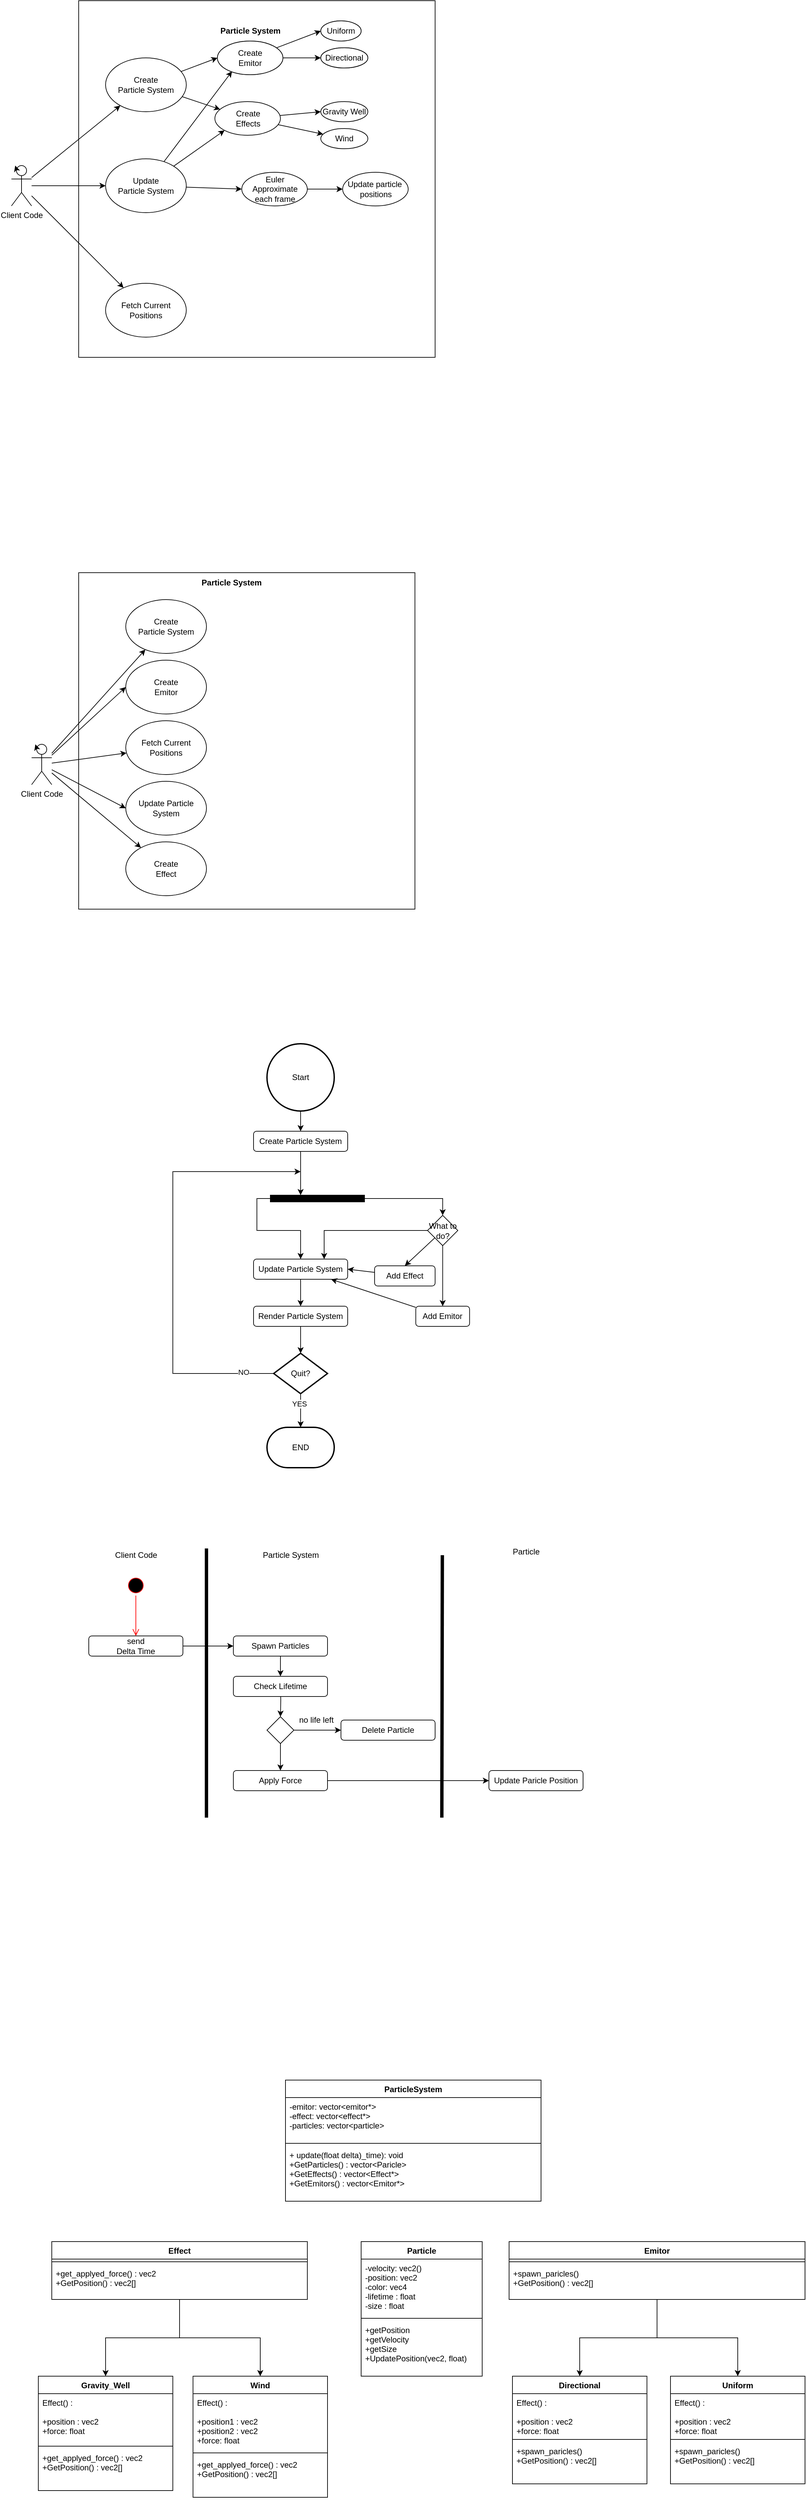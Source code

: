 <mxfile version="21.1.1" type="github">
  <diagram name="Page-1" id="mAXdeJ2Txdj3aJyrrYEm">
    <mxGraphModel dx="1434" dy="796" grid="1" gridSize="10" guides="1" tooltips="1" connect="1" arrows="1" fold="1" page="1" pageScale="1" pageWidth="850" pageHeight="1100" math="0" shadow="0">
      <root>
        <mxCell id="0" />
        <mxCell id="1" parent="0" />
        <mxCell id="-DMaai7r8MjLLovcOKQn-2" value="" style="whiteSpace=wrap;html=1;aspect=fixed;" parent="1" vertex="1">
          <mxGeometry x="210" y="20" width="530" height="530" as="geometry" />
        </mxCell>
        <mxCell id="-DMaai7r8MjLLovcOKQn-39" style="edgeStyle=none;rounded=0;orthogonalLoop=1;jettySize=auto;html=1;" parent="1" source="-DMaai7r8MjLLovcOKQn-1" target="-DMaai7r8MjLLovcOKQn-4" edge="1">
          <mxGeometry relative="1" as="geometry" />
        </mxCell>
        <mxCell id="-DMaai7r8MjLLovcOKQn-40" style="edgeStyle=none;rounded=0;orthogonalLoop=1;jettySize=auto;html=1;entryX=0;entryY=0.5;entryDx=0;entryDy=0;" parent="1" source="-DMaai7r8MjLLovcOKQn-1" target="-DMaai7r8MjLLovcOKQn-5" edge="1">
          <mxGeometry relative="1" as="geometry" />
        </mxCell>
        <mxCell id="-DMaai7r8MjLLovcOKQn-41" style="edgeStyle=none;rounded=0;orthogonalLoop=1;jettySize=auto;html=1;" parent="1" source="-DMaai7r8MjLLovcOKQn-1" target="-DMaai7r8MjLLovcOKQn-6" edge="1">
          <mxGeometry relative="1" as="geometry" />
        </mxCell>
        <mxCell id="-DMaai7r8MjLLovcOKQn-1" value="Client Code&lt;br&gt;" style="shape=umlActor;verticalLabelPosition=bottom;verticalAlign=top;html=1;outlineConnect=0;" parent="1" vertex="1">
          <mxGeometry x="110" y="265" width="30" height="60" as="geometry" />
        </mxCell>
        <mxCell id="-DMaai7r8MjLLovcOKQn-3" value="&lt;b&gt;Particle System&lt;/b&gt;" style="text;html=1;strokeColor=none;fillColor=none;align=center;verticalAlign=middle;whiteSpace=wrap;rounded=0;" parent="1" vertex="1">
          <mxGeometry x="412.5" y="50" width="105" height="30" as="geometry" />
        </mxCell>
        <mxCell id="-DMaai7r8MjLLovcOKQn-37" style="edgeStyle=none;rounded=0;orthogonalLoop=1;jettySize=auto;html=1;entryX=0;entryY=0.5;entryDx=0;entryDy=0;" parent="1" source="-DMaai7r8MjLLovcOKQn-4" target="-DMaai7r8MjLLovcOKQn-15" edge="1">
          <mxGeometry relative="1" as="geometry" />
        </mxCell>
        <mxCell id="-DMaai7r8MjLLovcOKQn-38" style="edgeStyle=none;rounded=0;orthogonalLoop=1;jettySize=auto;html=1;" parent="1" source="-DMaai7r8MjLLovcOKQn-4" target="-DMaai7r8MjLLovcOKQn-16" edge="1">
          <mxGeometry relative="1" as="geometry" />
        </mxCell>
        <mxCell id="-DMaai7r8MjLLovcOKQn-4" value="Create&lt;br&gt;Particle System" style="ellipse;whiteSpace=wrap;html=1;" parent="1" vertex="1">
          <mxGeometry x="250" y="105" width="120" height="80" as="geometry" />
        </mxCell>
        <mxCell id="-DMaai7r8MjLLovcOKQn-42" style="edgeStyle=none;rounded=0;orthogonalLoop=1;jettySize=auto;html=1;entryX=0;entryY=0.5;entryDx=0;entryDy=0;" parent="1" source="-DMaai7r8MjLLovcOKQn-5" target="-DMaai7r8MjLLovcOKQn-20" edge="1">
          <mxGeometry relative="1" as="geometry" />
        </mxCell>
        <mxCell id="-DMaai7r8MjLLovcOKQn-44" style="edgeStyle=none;rounded=0;orthogonalLoop=1;jettySize=auto;html=1;entryX=0;entryY=1;entryDx=0;entryDy=0;" parent="1" source="-DMaai7r8MjLLovcOKQn-5" target="-DMaai7r8MjLLovcOKQn-16" edge="1">
          <mxGeometry relative="1" as="geometry" />
        </mxCell>
        <mxCell id="-DMaai7r8MjLLovcOKQn-45" style="edgeStyle=none;rounded=0;orthogonalLoop=1;jettySize=auto;html=1;entryX=0.223;entryY=0.9;entryDx=0;entryDy=0;entryPerimeter=0;" parent="1" source="-DMaai7r8MjLLovcOKQn-5" target="-DMaai7r8MjLLovcOKQn-15" edge="1">
          <mxGeometry relative="1" as="geometry" />
        </mxCell>
        <mxCell id="-DMaai7r8MjLLovcOKQn-5" value="Update&lt;br&gt;Particle System" style="ellipse;whiteSpace=wrap;html=1;" parent="1" vertex="1">
          <mxGeometry x="250" y="255" width="120" height="80" as="geometry" />
        </mxCell>
        <mxCell id="-DMaai7r8MjLLovcOKQn-6" value="Fetch Current&lt;br&gt;Positions" style="ellipse;whiteSpace=wrap;html=1;" parent="1" vertex="1">
          <mxGeometry x="250" y="440" width="120" height="80" as="geometry" />
        </mxCell>
        <mxCell id="-DMaai7r8MjLLovcOKQn-29" style="edgeStyle=none;rounded=0;orthogonalLoop=1;jettySize=auto;html=1;entryX=0;entryY=0.5;entryDx=0;entryDy=0;" parent="1" source="-DMaai7r8MjLLovcOKQn-15" target="-DMaai7r8MjLLovcOKQn-26" edge="1">
          <mxGeometry relative="1" as="geometry" />
        </mxCell>
        <mxCell id="-DMaai7r8MjLLovcOKQn-30" style="edgeStyle=none;rounded=0;orthogonalLoop=1;jettySize=auto;html=1;" parent="1" source="-DMaai7r8MjLLovcOKQn-15" target="-DMaai7r8MjLLovcOKQn-27" edge="1">
          <mxGeometry relative="1" as="geometry" />
        </mxCell>
        <mxCell id="-DMaai7r8MjLLovcOKQn-15" value="Create&lt;br&gt;Emitor" style="ellipse;whiteSpace=wrap;html=1;" parent="1" vertex="1">
          <mxGeometry x="416.25" y="80" width="97.5" height="50" as="geometry" />
        </mxCell>
        <mxCell id="-DMaai7r8MjLLovcOKQn-35" style="edgeStyle=none;rounded=0;orthogonalLoop=1;jettySize=auto;html=1;entryX=0;entryY=0.5;entryDx=0;entryDy=0;" parent="1" source="-DMaai7r8MjLLovcOKQn-16" target="-DMaai7r8MjLLovcOKQn-33" edge="1">
          <mxGeometry relative="1" as="geometry" />
        </mxCell>
        <mxCell id="-DMaai7r8MjLLovcOKQn-36" style="edgeStyle=none;rounded=0;orthogonalLoop=1;jettySize=auto;html=1;" parent="1" source="-DMaai7r8MjLLovcOKQn-16" target="-DMaai7r8MjLLovcOKQn-34" edge="1">
          <mxGeometry relative="1" as="geometry" />
        </mxCell>
        <mxCell id="-DMaai7r8MjLLovcOKQn-16" value="Create&lt;br&gt;Effects" style="ellipse;whiteSpace=wrap;html=1;" parent="1" vertex="1">
          <mxGeometry x="412.5" y="170" width="97.5" height="50" as="geometry" />
        </mxCell>
        <mxCell id="-DMaai7r8MjLLovcOKQn-24" style="edgeStyle=orthogonalEdgeStyle;rounded=0;orthogonalLoop=1;jettySize=auto;html=1;" parent="1" source="-DMaai7r8MjLLovcOKQn-20" target="-DMaai7r8MjLLovcOKQn-22" edge="1">
          <mxGeometry relative="1" as="geometry" />
        </mxCell>
        <mxCell id="-DMaai7r8MjLLovcOKQn-20" value="Euler Approximate&lt;br&gt;each frame" style="ellipse;whiteSpace=wrap;html=1;" parent="1" vertex="1">
          <mxGeometry x="452.5" y="275" width="97.5" height="50" as="geometry" />
        </mxCell>
        <mxCell id="-DMaai7r8MjLLovcOKQn-22" value="Update particle&amp;nbsp;&lt;br&gt;positions" style="ellipse;whiteSpace=wrap;html=1;" parent="1" vertex="1">
          <mxGeometry x="602.5" y="275" width="97.5" height="50" as="geometry" />
        </mxCell>
        <mxCell id="-DMaai7r8MjLLovcOKQn-26" value="Uniform" style="ellipse;whiteSpace=wrap;html=1;" parent="1" vertex="1">
          <mxGeometry x="570" y="50" width="60" height="30" as="geometry" />
        </mxCell>
        <mxCell id="-DMaai7r8MjLLovcOKQn-27" value="Directional" style="ellipse;whiteSpace=wrap;html=1;" parent="1" vertex="1">
          <mxGeometry x="570" y="90" width="70" height="30" as="geometry" />
        </mxCell>
        <mxCell id="-DMaai7r8MjLLovcOKQn-32" style="edgeStyle=none;rounded=0;orthogonalLoop=1;jettySize=auto;html=1;exitX=0.25;exitY=0.1;exitDx=0;exitDy=0;exitPerimeter=0;" parent="1" source="-DMaai7r8MjLLovcOKQn-1" target="-DMaai7r8MjLLovcOKQn-1" edge="1">
          <mxGeometry relative="1" as="geometry" />
        </mxCell>
        <mxCell id="-DMaai7r8MjLLovcOKQn-33" value="Gravity Well" style="ellipse;whiteSpace=wrap;html=1;" parent="1" vertex="1">
          <mxGeometry x="570" y="170" width="70" height="30" as="geometry" />
        </mxCell>
        <mxCell id="-DMaai7r8MjLLovcOKQn-34" value="Wind" style="ellipse;whiteSpace=wrap;html=1;" parent="1" vertex="1">
          <mxGeometry x="570" y="210" width="70" height="30" as="geometry" />
        </mxCell>
        <mxCell id="-DMaai7r8MjLLovcOKQn-46" value="Create&lt;br&gt;Emitor" style="ellipse;whiteSpace=wrap;html=1;" parent="1" vertex="1">
          <mxGeometry x="416.25" y="80" width="97.5" height="50" as="geometry" />
        </mxCell>
        <mxCell id="-DMaai7r8MjLLovcOKQn-47" value="Uniform" style="ellipse;whiteSpace=wrap;html=1;" parent="1" vertex="1">
          <mxGeometry x="570" y="50" width="60" height="30" as="geometry" />
        </mxCell>
        <mxCell id="-DMaai7r8MjLLovcOKQn-48" value="Directional" style="ellipse;whiteSpace=wrap;html=1;" parent="1" vertex="1">
          <mxGeometry x="570" y="90" width="70" height="30" as="geometry" />
        </mxCell>
        <mxCell id="-DMaai7r8MjLLovcOKQn-65" value="" style="whiteSpace=wrap;html=1;aspect=fixed;" parent="1" vertex="1">
          <mxGeometry x="210" y="870" width="500" height="500" as="geometry" />
        </mxCell>
        <mxCell id="-DMaai7r8MjLLovcOKQn-66" style="edgeStyle=none;rounded=0;orthogonalLoop=1;jettySize=auto;html=1;" parent="1" source="-DMaai7r8MjLLovcOKQn-69" target="-DMaai7r8MjLLovcOKQn-73" edge="1">
          <mxGeometry relative="1" as="geometry" />
        </mxCell>
        <mxCell id="-DMaai7r8MjLLovcOKQn-67" style="edgeStyle=none;rounded=0;orthogonalLoop=1;jettySize=auto;html=1;entryX=0;entryY=0.5;entryDx=0;entryDy=0;" parent="1" source="-DMaai7r8MjLLovcOKQn-69" target="-DMaai7r8MjLLovcOKQn-81" edge="1">
          <mxGeometry relative="1" as="geometry" />
        </mxCell>
        <mxCell id="-DMaai7r8MjLLovcOKQn-68" style="edgeStyle=none;rounded=0;orthogonalLoop=1;jettySize=auto;html=1;" parent="1" source="-DMaai7r8MjLLovcOKQn-69" target="-DMaai7r8MjLLovcOKQn-82" edge="1">
          <mxGeometry relative="1" as="geometry" />
        </mxCell>
        <mxCell id="-DMaai7r8MjLLovcOKQn-116" style="edgeStyle=none;rounded=0;orthogonalLoop=1;jettySize=auto;html=1;entryX=0;entryY=0.5;entryDx=0;entryDy=0;" parent="1" source="-DMaai7r8MjLLovcOKQn-69" target="-DMaai7r8MjLLovcOKQn-115" edge="1">
          <mxGeometry relative="1" as="geometry" />
        </mxCell>
        <mxCell id="-DMaai7r8MjLLovcOKQn-129" style="edgeStyle=none;rounded=0;orthogonalLoop=1;jettySize=auto;html=1;" parent="1" source="-DMaai7r8MjLLovcOKQn-69" target="-DMaai7r8MjLLovcOKQn-126" edge="1">
          <mxGeometry relative="1" as="geometry" />
        </mxCell>
        <mxCell id="-DMaai7r8MjLLovcOKQn-69" value="Client Code&lt;br&gt;" style="shape=umlActor;verticalLabelPosition=bottom;verticalAlign=top;html=1;outlineConnect=0;" parent="1" vertex="1">
          <mxGeometry x="140" y="1125" width="30" height="60" as="geometry" />
        </mxCell>
        <mxCell id="-DMaai7r8MjLLovcOKQn-70" value="&lt;b&gt;Particle System&lt;/b&gt;" style="text;html=1;strokeColor=none;fillColor=none;align=center;verticalAlign=middle;whiteSpace=wrap;rounded=0;" parent="1" vertex="1">
          <mxGeometry x="385" y="870" width="105" height="30" as="geometry" />
        </mxCell>
        <mxCell id="-DMaai7r8MjLLovcOKQn-73" value="Create&lt;br&gt;Particle System" style="ellipse;whiteSpace=wrap;html=1;" parent="1" vertex="1">
          <mxGeometry x="280" y="910" width="120" height="80" as="geometry" />
        </mxCell>
        <mxCell id="-DMaai7r8MjLLovcOKQn-81" value="Create&lt;br&gt;Emitor" style="ellipse;whiteSpace=wrap;html=1;" parent="1" vertex="1">
          <mxGeometry x="280" y="1000" width="120" height="80" as="geometry" />
        </mxCell>
        <mxCell id="-DMaai7r8MjLLovcOKQn-82" value="Fetch Current&lt;br&gt;Positions" style="ellipse;whiteSpace=wrap;html=1;" parent="1" vertex="1">
          <mxGeometry x="280" y="1090" width="120" height="80" as="geometry" />
        </mxCell>
        <mxCell id="-DMaai7r8MjLLovcOKQn-96" style="edgeStyle=none;rounded=0;orthogonalLoop=1;jettySize=auto;html=1;exitX=0.25;exitY=0.1;exitDx=0;exitDy=0;exitPerimeter=0;" parent="1" source="-DMaai7r8MjLLovcOKQn-69" target="-DMaai7r8MjLLovcOKQn-69" edge="1">
          <mxGeometry relative="1" as="geometry" />
        </mxCell>
        <mxCell id="-DMaai7r8MjLLovcOKQn-115" value="Update Particle System" style="ellipse;whiteSpace=wrap;html=1;" parent="1" vertex="1">
          <mxGeometry x="280" y="1180" width="120" height="80" as="geometry" />
        </mxCell>
        <mxCell id="-DMaai7r8MjLLovcOKQn-126" value="Create&lt;br&gt;Effect" style="ellipse;whiteSpace=wrap;html=1;" parent="1" vertex="1">
          <mxGeometry x="280" y="1270" width="120" height="80" as="geometry" />
        </mxCell>
        <mxCell id="-DMaai7r8MjLLovcOKQn-137" style="edgeStyle=none;rounded=0;orthogonalLoop=1;jettySize=auto;html=1;" parent="1" source="-DMaai7r8MjLLovcOKQn-134" target="-DMaai7r8MjLLovcOKQn-136" edge="1">
          <mxGeometry relative="1" as="geometry" />
        </mxCell>
        <mxCell id="-DMaai7r8MjLLovcOKQn-134" value="Start" style="strokeWidth=2;html=1;shape=mxgraph.flowchart.start_2;whiteSpace=wrap;" parent="1" vertex="1">
          <mxGeometry x="490" y="1570" width="100" height="100" as="geometry" />
        </mxCell>
        <mxCell id="-DMaai7r8MjLLovcOKQn-140" style="edgeStyle=none;rounded=0;orthogonalLoop=1;jettySize=auto;html=1;" parent="1" source="-DMaai7r8MjLLovcOKQn-136" target="YQ-TBbY5P4pKSXDUXHZ6-23" edge="1">
          <mxGeometry relative="1" as="geometry">
            <mxPoint x="540" y="1790" as="targetPoint" />
          </mxGeometry>
        </mxCell>
        <mxCell id="-DMaai7r8MjLLovcOKQn-136" value="Create Particle System" style="rounded=1;whiteSpace=wrap;html=1;" parent="1" vertex="1">
          <mxGeometry x="470" y="1700" width="140" height="30" as="geometry" />
        </mxCell>
        <mxCell id="-DMaai7r8MjLLovcOKQn-148" style="edgeStyle=none;rounded=0;orthogonalLoop=1;jettySize=auto;html=1;entryX=0.5;entryY=0;entryDx=0;entryDy=0;" parent="1" source="-DMaai7r8MjLLovcOKQn-142" target="-DMaai7r8MjLLovcOKQn-143" edge="1">
          <mxGeometry relative="1" as="geometry" />
        </mxCell>
        <mxCell id="-DMaai7r8MjLLovcOKQn-142" value="Update Particle System" style="rounded=1;whiteSpace=wrap;html=1;" parent="1" vertex="1">
          <mxGeometry x="470" y="1890" width="140" height="30" as="geometry" />
        </mxCell>
        <mxCell id="-DMaai7r8MjLLovcOKQn-149" style="edgeStyle=none;rounded=0;orthogonalLoop=1;jettySize=auto;html=1;entryX=0.5;entryY=0;entryDx=0;entryDy=0;entryPerimeter=0;" parent="1" source="-DMaai7r8MjLLovcOKQn-143" target="-DMaai7r8MjLLovcOKQn-145" edge="1">
          <mxGeometry relative="1" as="geometry" />
        </mxCell>
        <mxCell id="-DMaai7r8MjLLovcOKQn-143" value="Render Particle System" style="rounded=1;whiteSpace=wrap;html=1;" parent="1" vertex="1">
          <mxGeometry x="470" y="1960" width="140" height="30" as="geometry" />
        </mxCell>
        <mxCell id="-DMaai7r8MjLLovcOKQn-147" style="edgeStyle=none;rounded=0;orthogonalLoop=1;jettySize=auto;html=1;" parent="1" source="-DMaai7r8MjLLovcOKQn-145" target="-DMaai7r8MjLLovcOKQn-146" edge="1">
          <mxGeometry relative="1" as="geometry" />
        </mxCell>
        <mxCell id="-DMaai7r8MjLLovcOKQn-160" value="YES" style="edgeLabel;html=1;align=center;verticalAlign=middle;resizable=0;points=[];" parent="-DMaai7r8MjLLovcOKQn-147" vertex="1" connectable="0">
          <mxGeometry x="-0.4" y="-2" relative="1" as="geometry">
            <mxPoint as="offset" />
          </mxGeometry>
        </mxCell>
        <mxCell id="-DMaai7r8MjLLovcOKQn-154" style="edgeStyle=orthogonalEdgeStyle;rounded=0;orthogonalLoop=1;jettySize=auto;html=1;" parent="1" source="-DMaai7r8MjLLovcOKQn-145" edge="1">
          <mxGeometry relative="1" as="geometry">
            <mxPoint x="540" y="1760" as="targetPoint" />
            <Array as="points">
              <mxPoint x="350" y="2060" />
              <mxPoint x="350" y="1760" />
            </Array>
          </mxGeometry>
        </mxCell>
        <mxCell id="-DMaai7r8MjLLovcOKQn-159" value="NO" style="edgeLabel;html=1;align=center;verticalAlign=middle;resizable=0;points=[];" parent="-DMaai7r8MjLLovcOKQn-154" vertex="1" connectable="0">
          <mxGeometry x="-0.859" y="-2" relative="1" as="geometry">
            <mxPoint as="offset" />
          </mxGeometry>
        </mxCell>
        <mxCell id="-DMaai7r8MjLLovcOKQn-145" value="Quit?" style="strokeWidth=2;html=1;shape=mxgraph.flowchart.decision;whiteSpace=wrap;" parent="1" vertex="1">
          <mxGeometry x="500" y="2030" width="80" height="60" as="geometry" />
        </mxCell>
        <mxCell id="-DMaai7r8MjLLovcOKQn-146" value="END" style="strokeWidth=2;html=1;shape=mxgraph.flowchart.terminator;whiteSpace=wrap;" parent="1" vertex="1">
          <mxGeometry x="490" y="2140" width="100" height="60" as="geometry" />
        </mxCell>
        <mxCell id="-DMaai7r8MjLLovcOKQn-163" style="edgeStyle=orthogonalEdgeStyle;rounded=0;orthogonalLoop=1;jettySize=auto;html=1;" parent="1" source="YQ-TBbY5P4pKSXDUXHZ6-23" target="-DMaai7r8MjLLovcOKQn-142" edge="1">
          <mxGeometry relative="1" as="geometry">
            <mxPoint x="540" y="1830" as="sourcePoint" />
          </mxGeometry>
        </mxCell>
        <mxCell id="-DMaai7r8MjLLovcOKQn-170" style="edgeStyle=none;rounded=0;orthogonalLoop=1;jettySize=auto;html=1;entryX=0.5;entryY=0;entryDx=0;entryDy=0;" parent="1" source="-DMaai7r8MjLLovcOKQn-157" target="-DMaai7r8MjLLovcOKQn-165" edge="1">
          <mxGeometry relative="1" as="geometry" />
        </mxCell>
        <mxCell id="-DMaai7r8MjLLovcOKQn-171" style="edgeStyle=none;rounded=0;orthogonalLoop=1;jettySize=auto;html=1;" parent="1" source="-DMaai7r8MjLLovcOKQn-157" target="-DMaai7r8MjLLovcOKQn-167" edge="1">
          <mxGeometry relative="1" as="geometry" />
        </mxCell>
        <mxCell id="YQ-TBbY5P4pKSXDUXHZ6-25" style="edgeStyle=orthogonalEdgeStyle;rounded=0;orthogonalLoop=1;jettySize=auto;html=1;entryX=0.75;entryY=0;entryDx=0;entryDy=0;" parent="1" source="-DMaai7r8MjLLovcOKQn-157" target="-DMaai7r8MjLLovcOKQn-142" edge="1">
          <mxGeometry relative="1" as="geometry">
            <mxPoint x="580" y="1847.5" as="targetPoint" />
          </mxGeometry>
        </mxCell>
        <mxCell id="-DMaai7r8MjLLovcOKQn-157" value="What to do?" style="rhombus;whiteSpace=wrap;html=1;" parent="1" vertex="1">
          <mxGeometry x="728.75" y="1825" width="45" height="45" as="geometry" />
        </mxCell>
        <mxCell id="-DMaai7r8MjLLovcOKQn-175" style="edgeStyle=none;rounded=0;orthogonalLoop=1;jettySize=auto;html=1;entryX=1;entryY=0.5;entryDx=0;entryDy=0;" parent="1" source="-DMaai7r8MjLLovcOKQn-165" target="-DMaai7r8MjLLovcOKQn-142" edge="1">
          <mxGeometry relative="1" as="geometry">
            <mxPoint x="756.25" y="1995" as="targetPoint" />
          </mxGeometry>
        </mxCell>
        <mxCell id="-DMaai7r8MjLLovcOKQn-165" value="Add Effect" style="rounded=1;whiteSpace=wrap;html=1;" parent="1" vertex="1">
          <mxGeometry x="650" y="1900" width="90" height="30" as="geometry" />
        </mxCell>
        <mxCell id="-DMaai7r8MjLLovcOKQn-176" style="edgeStyle=none;rounded=0;orthogonalLoop=1;jettySize=auto;html=1;" parent="1" source="-DMaai7r8MjLLovcOKQn-167" target="-DMaai7r8MjLLovcOKQn-142" edge="1">
          <mxGeometry relative="1" as="geometry">
            <mxPoint x="756.25" y="1995" as="targetPoint" />
          </mxGeometry>
        </mxCell>
        <mxCell id="-DMaai7r8MjLLovcOKQn-167" value="Add Emitor" style="rounded=1;whiteSpace=wrap;html=1;" parent="1" vertex="1">
          <mxGeometry x="711.25" y="1960" width="80" height="30" as="geometry" />
        </mxCell>
        <mxCell id="-DMaai7r8MjLLovcOKQn-187" value="Client Code" style="text;html=1;align=center;verticalAlign=middle;resizable=0;points=[];autosize=1;strokeColor=none;fillColor=none;" parent="1" vertex="1">
          <mxGeometry x="250" y="2315" width="90" height="30" as="geometry" />
        </mxCell>
        <mxCell id="-DMaai7r8MjLLovcOKQn-188" value="Particle System" style="text;html=1;align=center;verticalAlign=middle;resizable=0;points=[];autosize=1;strokeColor=none;fillColor=none;" parent="1" vertex="1">
          <mxGeometry x="470" y="2315" width="110" height="30" as="geometry" />
        </mxCell>
        <mxCell id="-DMaai7r8MjLLovcOKQn-189" value="" style="endArrow=none;html=1;rounded=0;strokeWidth=5;" parent="1" edge="1">
          <mxGeometry width="50" height="50" relative="1" as="geometry">
            <mxPoint x="400" y="2720" as="sourcePoint" />
            <mxPoint x="400" y="2320" as="targetPoint" />
          </mxGeometry>
        </mxCell>
        <mxCell id="TMPoqhxUjDYgHP8CK_e2-2" value="ParticleSystem" style="swimlane;fontStyle=1;align=center;verticalAlign=top;childLayout=stackLayout;horizontal=1;startSize=26;horizontalStack=0;resizeParent=1;resizeParentMax=0;resizeLast=0;collapsible=1;marginBottom=0;" parent="1" vertex="1">
          <mxGeometry x="517.5" y="3110" width="380" height="180" as="geometry" />
        </mxCell>
        <mxCell id="TMPoqhxUjDYgHP8CK_e2-3" value="-emitor: vector&lt;emitor*&gt;&#xa;-effect: vector&lt;effect*&gt;&#xa;-particles: vector&lt;particle&gt;" style="text;strokeColor=none;fillColor=none;align=left;verticalAlign=top;spacingLeft=4;spacingRight=4;overflow=hidden;rotatable=0;points=[[0,0.5],[1,0.5]];portConstraint=eastwest;" parent="TMPoqhxUjDYgHP8CK_e2-2" vertex="1">
          <mxGeometry y="26" width="380" height="64" as="geometry" />
        </mxCell>
        <mxCell id="TMPoqhxUjDYgHP8CK_e2-4" value="" style="line;strokeWidth=1;fillColor=none;align=left;verticalAlign=middle;spacingTop=-1;spacingLeft=3;spacingRight=3;rotatable=0;labelPosition=right;points=[];portConstraint=eastwest;strokeColor=inherit;" parent="TMPoqhxUjDYgHP8CK_e2-2" vertex="1">
          <mxGeometry y="90" width="380" height="8" as="geometry" />
        </mxCell>
        <mxCell id="TMPoqhxUjDYgHP8CK_e2-5" value="+ update(float delta)_time): void&#xa;+GetParticles() : vector&lt;Paricle&gt;&#xa;+GetEffects() : vector&lt;Effect*&gt;&#xa;+GetEmitors() : vector&lt;Emitor*&gt;" style="text;strokeColor=none;fillColor=none;align=left;verticalAlign=top;spacingLeft=4;spacingRight=4;overflow=hidden;rotatable=0;points=[[0,0.5],[1,0.5]];portConstraint=eastwest;" parent="TMPoqhxUjDYgHP8CK_e2-2" vertex="1">
          <mxGeometry y="98" width="380" height="82" as="geometry" />
        </mxCell>
        <mxCell id="TMPoqhxUjDYgHP8CK_e2-6" value="Particle" style="swimlane;fontStyle=1;align=center;verticalAlign=top;childLayout=stackLayout;horizontal=1;startSize=26;horizontalStack=0;resizeParent=1;resizeParentMax=0;resizeLast=0;collapsible=1;marginBottom=0;" parent="1" vertex="1">
          <mxGeometry x="630" y="3350" width="180" height="200" as="geometry" />
        </mxCell>
        <mxCell id="TMPoqhxUjDYgHP8CK_e2-7" value="-velocity: vec2()&#xa;-position: vec2&#xa;-color: vec4&#xa;-lifetime : float&#xa;-size : float&#xa;" style="text;strokeColor=none;fillColor=none;align=left;verticalAlign=top;spacingLeft=4;spacingRight=4;overflow=hidden;rotatable=0;points=[[0,0.5],[1,0.5]];portConstraint=eastwest;" parent="TMPoqhxUjDYgHP8CK_e2-6" vertex="1">
          <mxGeometry y="26" width="180" height="84" as="geometry" />
        </mxCell>
        <mxCell id="TMPoqhxUjDYgHP8CK_e2-8" value="" style="line;strokeWidth=1;fillColor=none;align=left;verticalAlign=middle;spacingTop=-1;spacingLeft=3;spacingRight=3;rotatable=0;labelPosition=right;points=[];portConstraint=eastwest;strokeColor=inherit;" parent="TMPoqhxUjDYgHP8CK_e2-6" vertex="1">
          <mxGeometry y="110" width="180" height="8" as="geometry" />
        </mxCell>
        <mxCell id="TMPoqhxUjDYgHP8CK_e2-9" value="+getPosition&#xa;+getVelocity&#xa;+getSize&#xa;+UpdatePosition(vec2, float)&#xa;" style="text;strokeColor=none;fillColor=none;align=left;verticalAlign=top;spacingLeft=4;spacingRight=4;overflow=hidden;rotatable=0;points=[[0,0.5],[1,0.5]];portConstraint=eastwest;" parent="TMPoqhxUjDYgHP8CK_e2-6" vertex="1">
          <mxGeometry y="118" width="180" height="82" as="geometry" />
        </mxCell>
        <mxCell id="TMPoqhxUjDYgHP8CK_e2-41" style="edgeStyle=orthogonalEdgeStyle;rounded=0;orthogonalLoop=1;jettySize=auto;html=1;" parent="1" source="TMPoqhxUjDYgHP8CK_e2-10" target="TMPoqhxUjDYgHP8CK_e2-30" edge="1">
          <mxGeometry relative="1" as="geometry" />
        </mxCell>
        <mxCell id="TMPoqhxUjDYgHP8CK_e2-42" style="edgeStyle=orthogonalEdgeStyle;rounded=0;orthogonalLoop=1;jettySize=auto;html=1;" parent="1" source="TMPoqhxUjDYgHP8CK_e2-10" target="TMPoqhxUjDYgHP8CK_e2-34" edge="1">
          <mxGeometry relative="1" as="geometry" />
        </mxCell>
        <mxCell id="TMPoqhxUjDYgHP8CK_e2-10" value="Emitor" style="swimlane;fontStyle=1;align=center;verticalAlign=top;childLayout=stackLayout;horizontal=1;startSize=26;horizontalStack=0;resizeParent=1;resizeParentMax=0;resizeLast=0;collapsible=1;marginBottom=0;" parent="1" vertex="1">
          <mxGeometry x="850" y="3350" width="440" height="86" as="geometry" />
        </mxCell>
        <mxCell id="TMPoqhxUjDYgHP8CK_e2-12" value="" style="line;strokeWidth=1;fillColor=none;align=left;verticalAlign=middle;spacingTop=-1;spacingLeft=3;spacingRight=3;rotatable=0;labelPosition=right;points=[];portConstraint=eastwest;strokeColor=inherit;" parent="TMPoqhxUjDYgHP8CK_e2-10" vertex="1">
          <mxGeometry y="26" width="440" height="8" as="geometry" />
        </mxCell>
        <mxCell id="TMPoqhxUjDYgHP8CK_e2-13" value="+spawn_paricles()&#xa;+GetPosition() : vec2[]" style="text;strokeColor=none;fillColor=none;align=left;verticalAlign=top;spacingLeft=4;spacingRight=4;overflow=hidden;rotatable=0;points=[[0,0.5],[1,0.5]];portConstraint=eastwest;" parent="TMPoqhxUjDYgHP8CK_e2-10" vertex="1">
          <mxGeometry y="34" width="440" height="52" as="geometry" />
        </mxCell>
        <mxCell id="TMPoqhxUjDYgHP8CK_e2-39" style="edgeStyle=orthogonalEdgeStyle;rounded=0;orthogonalLoop=1;jettySize=auto;html=1;entryX=0.5;entryY=0;entryDx=0;entryDy=0;" parent="1" source="TMPoqhxUjDYgHP8CK_e2-14" target="TMPoqhxUjDYgHP8CK_e2-18" edge="1">
          <mxGeometry relative="1" as="geometry" />
        </mxCell>
        <mxCell id="TMPoqhxUjDYgHP8CK_e2-40" style="edgeStyle=orthogonalEdgeStyle;rounded=0;orthogonalLoop=1;jettySize=auto;html=1;" parent="1" source="TMPoqhxUjDYgHP8CK_e2-14" target="TMPoqhxUjDYgHP8CK_e2-26" edge="1">
          <mxGeometry relative="1" as="geometry" />
        </mxCell>
        <mxCell id="TMPoqhxUjDYgHP8CK_e2-14" value="Effect" style="swimlane;fontStyle=1;align=center;verticalAlign=top;childLayout=stackLayout;horizontal=1;startSize=26;horizontalStack=0;resizeParent=1;resizeParentMax=0;resizeLast=0;collapsible=1;marginBottom=0;" parent="1" vertex="1">
          <mxGeometry x="170" y="3350" width="380" height="86" as="geometry" />
        </mxCell>
        <mxCell id="TMPoqhxUjDYgHP8CK_e2-16" value="" style="line;strokeWidth=1;fillColor=none;align=left;verticalAlign=middle;spacingTop=-1;spacingLeft=3;spacingRight=3;rotatable=0;labelPosition=right;points=[];portConstraint=eastwest;strokeColor=inherit;" parent="TMPoqhxUjDYgHP8CK_e2-14" vertex="1">
          <mxGeometry y="26" width="380" height="8" as="geometry" />
        </mxCell>
        <mxCell id="TMPoqhxUjDYgHP8CK_e2-17" value="+get_applyed_force() : vec2&#xa;+GetPosition() : vec2[]" style="text;strokeColor=none;fillColor=none;align=left;verticalAlign=top;spacingLeft=4;spacingRight=4;overflow=hidden;rotatable=0;points=[[0,0.5],[1,0.5]];portConstraint=eastwest;" parent="TMPoqhxUjDYgHP8CK_e2-14" vertex="1">
          <mxGeometry y="34" width="380" height="52" as="geometry" />
        </mxCell>
        <mxCell id="TMPoqhxUjDYgHP8CK_e2-18" value="Gravity_Well" style="swimlane;fontStyle=1;align=center;verticalAlign=top;childLayout=stackLayout;horizontal=1;startSize=26;horizontalStack=0;resizeParent=1;resizeParentMax=0;resizeLast=0;collapsible=1;marginBottom=0;" parent="1" vertex="1">
          <mxGeometry x="150" y="3550" width="200" height="170" as="geometry" />
        </mxCell>
        <mxCell id="TMPoqhxUjDYgHP8CK_e2-19" value="Effect() : &#xa;&#xa;+position : vec2&#xa;+force: float" style="text;strokeColor=none;fillColor=none;align=left;verticalAlign=top;spacingLeft=4;spacingRight=4;overflow=hidden;rotatable=0;points=[[0,0.5],[1,0.5]];portConstraint=eastwest;" parent="TMPoqhxUjDYgHP8CK_e2-18" vertex="1">
          <mxGeometry y="26" width="200" height="74" as="geometry" />
        </mxCell>
        <mxCell id="TMPoqhxUjDYgHP8CK_e2-20" value="" style="line;strokeWidth=1;fillColor=none;align=left;verticalAlign=middle;spacingTop=-1;spacingLeft=3;spacingRight=3;rotatable=0;labelPosition=right;points=[];portConstraint=eastwest;strokeColor=inherit;" parent="TMPoqhxUjDYgHP8CK_e2-18" vertex="1">
          <mxGeometry y="100" width="200" height="8" as="geometry" />
        </mxCell>
        <mxCell id="TMPoqhxUjDYgHP8CK_e2-21" value="+get_applyed_force() : vec2&#xa;+GetPosition() : vec2[]" style="text;strokeColor=none;fillColor=none;align=left;verticalAlign=top;spacingLeft=4;spacingRight=4;overflow=hidden;rotatable=0;points=[[0,0.5],[1,0.5]];portConstraint=eastwest;" parent="TMPoqhxUjDYgHP8CK_e2-18" vertex="1">
          <mxGeometry y="108" width="200" height="62" as="geometry" />
        </mxCell>
        <mxCell id="TMPoqhxUjDYgHP8CK_e2-26" value="Wind" style="swimlane;fontStyle=1;align=center;verticalAlign=top;childLayout=stackLayout;horizontal=1;startSize=26;horizontalStack=0;resizeParent=1;resizeParentMax=0;resizeLast=0;collapsible=1;marginBottom=0;" parent="1" vertex="1">
          <mxGeometry x="380" y="3550" width="200" height="180" as="geometry" />
        </mxCell>
        <mxCell id="TMPoqhxUjDYgHP8CK_e2-27" value="Effect() : &#xa;&#xa;+position1 : vec2&#xa;+position2 : vec2&#xa;+force: float" style="text;strokeColor=none;fillColor=none;align=left;verticalAlign=top;spacingLeft=4;spacingRight=4;overflow=hidden;rotatable=0;points=[[0,0.5],[1,0.5]];portConstraint=eastwest;" parent="TMPoqhxUjDYgHP8CK_e2-26" vertex="1">
          <mxGeometry y="26" width="200" height="84" as="geometry" />
        </mxCell>
        <mxCell id="TMPoqhxUjDYgHP8CK_e2-28" value="" style="line;strokeWidth=1;fillColor=none;align=left;verticalAlign=middle;spacingTop=-1;spacingLeft=3;spacingRight=3;rotatable=0;labelPosition=right;points=[];portConstraint=eastwest;strokeColor=inherit;" parent="TMPoqhxUjDYgHP8CK_e2-26" vertex="1">
          <mxGeometry y="110" width="200" height="8" as="geometry" />
        </mxCell>
        <mxCell id="TMPoqhxUjDYgHP8CK_e2-29" value="+get_applyed_force() : vec2&#xa;+GetPosition() : vec2[]" style="text;strokeColor=none;fillColor=none;align=left;verticalAlign=top;spacingLeft=4;spacingRight=4;overflow=hidden;rotatable=0;points=[[0,0.5],[1,0.5]];portConstraint=eastwest;" parent="TMPoqhxUjDYgHP8CK_e2-26" vertex="1">
          <mxGeometry y="118" width="200" height="62" as="geometry" />
        </mxCell>
        <mxCell id="TMPoqhxUjDYgHP8CK_e2-30" value="Directional" style="swimlane;fontStyle=1;align=center;verticalAlign=top;childLayout=stackLayout;horizontal=1;startSize=26;horizontalStack=0;resizeParent=1;resizeParentMax=0;resizeLast=0;collapsible=1;marginBottom=0;" parent="1" vertex="1">
          <mxGeometry x="855" y="3550" width="200" height="160" as="geometry" />
        </mxCell>
        <mxCell id="TMPoqhxUjDYgHP8CK_e2-31" value="Effect() : &#xa;&#xa;+position : vec2&#xa;+force: float" style="text;strokeColor=none;fillColor=none;align=left;verticalAlign=top;spacingLeft=4;spacingRight=4;overflow=hidden;rotatable=0;points=[[0,0.5],[1,0.5]];portConstraint=eastwest;" parent="TMPoqhxUjDYgHP8CK_e2-30" vertex="1">
          <mxGeometry y="26" width="200" height="64" as="geometry" />
        </mxCell>
        <mxCell id="TMPoqhxUjDYgHP8CK_e2-32" value="" style="line;strokeWidth=1;fillColor=none;align=left;verticalAlign=middle;spacingTop=-1;spacingLeft=3;spacingRight=3;rotatable=0;labelPosition=right;points=[];portConstraint=eastwest;strokeColor=inherit;" parent="TMPoqhxUjDYgHP8CK_e2-30" vertex="1">
          <mxGeometry y="90" width="200" height="8" as="geometry" />
        </mxCell>
        <mxCell id="TMPoqhxUjDYgHP8CK_e2-33" value="+spawn_paricles()&#xa;+GetPosition() : vec2[]" style="text;strokeColor=none;fillColor=none;align=left;verticalAlign=top;spacingLeft=4;spacingRight=4;overflow=hidden;rotatable=0;points=[[0,0.5],[1,0.5]];portConstraint=eastwest;" parent="TMPoqhxUjDYgHP8CK_e2-30" vertex="1">
          <mxGeometry y="98" width="200" height="62" as="geometry" />
        </mxCell>
        <mxCell id="TMPoqhxUjDYgHP8CK_e2-34" value="Uniform" style="swimlane;fontStyle=1;align=center;verticalAlign=top;childLayout=stackLayout;horizontal=1;startSize=26;horizontalStack=0;resizeParent=1;resizeParentMax=0;resizeLast=0;collapsible=1;marginBottom=0;" parent="1" vertex="1">
          <mxGeometry x="1090" y="3550" width="200" height="160" as="geometry" />
        </mxCell>
        <mxCell id="TMPoqhxUjDYgHP8CK_e2-35" value="Effect() : &#xa;&#xa;+position : vec2&#xa;+force: float" style="text;strokeColor=none;fillColor=none;align=left;verticalAlign=top;spacingLeft=4;spacingRight=4;overflow=hidden;rotatable=0;points=[[0,0.5],[1,0.5]];portConstraint=eastwest;" parent="TMPoqhxUjDYgHP8CK_e2-34" vertex="1">
          <mxGeometry y="26" width="200" height="64" as="geometry" />
        </mxCell>
        <mxCell id="TMPoqhxUjDYgHP8CK_e2-36" value="" style="line;strokeWidth=1;fillColor=none;align=left;verticalAlign=middle;spacingTop=-1;spacingLeft=3;spacingRight=3;rotatable=0;labelPosition=right;points=[];portConstraint=eastwest;strokeColor=inherit;" parent="TMPoqhxUjDYgHP8CK_e2-34" vertex="1">
          <mxGeometry y="90" width="200" height="8" as="geometry" />
        </mxCell>
        <mxCell id="TMPoqhxUjDYgHP8CK_e2-37" value="+spawn_paricles()&#xa;+GetPosition() : vec2[]" style="text;strokeColor=none;fillColor=none;align=left;verticalAlign=top;spacingLeft=4;spacingRight=4;overflow=hidden;rotatable=0;points=[[0,0.5],[1,0.5]];portConstraint=eastwest;" parent="TMPoqhxUjDYgHP8CK_e2-34" vertex="1">
          <mxGeometry y="98" width="200" height="62" as="geometry" />
        </mxCell>
        <mxCell id="YQ-TBbY5P4pKSXDUXHZ6-1" value="" style="ellipse;html=1;shape=startState;fillColor=#000000;strokeColor=#ff0000;" parent="1" vertex="1">
          <mxGeometry x="280" y="2360" width="30" height="30" as="geometry" />
        </mxCell>
        <mxCell id="YQ-TBbY5P4pKSXDUXHZ6-2" value="" style="edgeStyle=orthogonalEdgeStyle;html=1;verticalAlign=bottom;endArrow=open;endSize=8;strokeColor=#ff0000;rounded=0;" parent="1" source="YQ-TBbY5P4pKSXDUXHZ6-1" edge="1">
          <mxGeometry relative="1" as="geometry">
            <mxPoint x="295" y="2450" as="targetPoint" />
          </mxGeometry>
        </mxCell>
        <mxCell id="YQ-TBbY5P4pKSXDUXHZ6-6" style="edgeStyle=orthogonalEdgeStyle;rounded=0;orthogonalLoop=1;jettySize=auto;html=1;" parent="1" source="YQ-TBbY5P4pKSXDUXHZ6-4" target="YQ-TBbY5P4pKSXDUXHZ6-5" edge="1">
          <mxGeometry relative="1" as="geometry" />
        </mxCell>
        <mxCell id="YQ-TBbY5P4pKSXDUXHZ6-4" value="send &lt;br&gt;&lt;div&gt;Delta Time&lt;/div&gt;" style="rounded=1;whiteSpace=wrap;html=1;" parent="1" vertex="1">
          <mxGeometry x="225" y="2450" width="140" height="30" as="geometry" />
        </mxCell>
        <mxCell id="YQ-TBbY5P4pKSXDUXHZ6-18" value="" style="edgeStyle=orthogonalEdgeStyle;rounded=0;orthogonalLoop=1;jettySize=auto;html=1;" parent="1" source="YQ-TBbY5P4pKSXDUXHZ6-5" target="YQ-TBbY5P4pKSXDUXHZ6-17" edge="1">
          <mxGeometry relative="1" as="geometry" />
        </mxCell>
        <mxCell id="YQ-TBbY5P4pKSXDUXHZ6-5" value="Spawn Particles" style="rounded=1;whiteSpace=wrap;html=1;" parent="1" vertex="1">
          <mxGeometry x="440" y="2450" width="140" height="30" as="geometry" />
        </mxCell>
        <mxCell id="YQ-TBbY5P4pKSXDUXHZ6-14" value="" style="edgeStyle=orthogonalEdgeStyle;rounded=0;orthogonalLoop=1;jettySize=auto;html=1;" parent="1" source="YQ-TBbY5P4pKSXDUXHZ6-10" target="YQ-TBbY5P4pKSXDUXHZ6-13" edge="1">
          <mxGeometry relative="1" as="geometry" />
        </mxCell>
        <mxCell id="YQ-TBbY5P4pKSXDUXHZ6-16" value="" style="edgeStyle=orthogonalEdgeStyle;rounded=0;orthogonalLoop=1;jettySize=auto;html=1;" parent="1" source="YQ-TBbY5P4pKSXDUXHZ6-10" target="YQ-TBbY5P4pKSXDUXHZ6-15" edge="1">
          <mxGeometry relative="1" as="geometry" />
        </mxCell>
        <mxCell id="YQ-TBbY5P4pKSXDUXHZ6-10" value="" style="rhombus;whiteSpace=wrap;html=1;" parent="1" vertex="1">
          <mxGeometry x="490" y="2570" width="40" height="40" as="geometry" />
        </mxCell>
        <mxCell id="YQ-TBbY5P4pKSXDUXHZ6-32" style="edgeStyle=orthogonalEdgeStyle;rounded=0;orthogonalLoop=1;jettySize=auto;html=1;" parent="1" source="YQ-TBbY5P4pKSXDUXHZ6-13" target="YQ-TBbY5P4pKSXDUXHZ6-30" edge="1">
          <mxGeometry relative="1" as="geometry" />
        </mxCell>
        <mxCell id="YQ-TBbY5P4pKSXDUXHZ6-13" value="Apply Force" style="rounded=1;whiteSpace=wrap;html=1;" parent="1" vertex="1">
          <mxGeometry x="440" y="2650" width="140" height="30" as="geometry" />
        </mxCell>
        <mxCell id="YQ-TBbY5P4pKSXDUXHZ6-15" value="Delete Particle" style="rounded=1;whiteSpace=wrap;html=1;" parent="1" vertex="1">
          <mxGeometry x="600" y="2575" width="140" height="30" as="geometry" />
        </mxCell>
        <mxCell id="YQ-TBbY5P4pKSXDUXHZ6-19" value="" style="edgeStyle=orthogonalEdgeStyle;rounded=0;orthogonalLoop=1;jettySize=auto;html=1;" parent="1" target="YQ-TBbY5P4pKSXDUXHZ6-10" edge="1">
          <mxGeometry relative="1" as="geometry">
            <mxPoint x="510" y="2520" as="sourcePoint" />
          </mxGeometry>
        </mxCell>
        <mxCell id="YQ-TBbY5P4pKSXDUXHZ6-17" value="Check Lifetime" style="rounded=1;whiteSpace=wrap;html=1;" parent="1" vertex="1">
          <mxGeometry x="440" y="2510" width="140" height="30" as="geometry" />
        </mxCell>
        <mxCell id="YQ-TBbY5P4pKSXDUXHZ6-20" value="no life left" style="text;html=1;align=center;verticalAlign=middle;resizable=0;points=[];autosize=1;strokeColor=none;fillColor=none;" parent="1" vertex="1">
          <mxGeometry x="522.5" y="2560" width="80" height="30" as="geometry" />
        </mxCell>
        <mxCell id="YQ-TBbY5P4pKSXDUXHZ6-24" style="edgeStyle=elbowEdgeStyle;rounded=0;orthogonalLoop=1;jettySize=auto;html=1;elbow=vertical;curved=0;entryX=0.5;entryY=0;entryDx=0;entryDy=0;" parent="1" source="YQ-TBbY5P4pKSXDUXHZ6-23" target="-DMaai7r8MjLLovcOKQn-157" edge="1">
          <mxGeometry relative="1" as="geometry">
            <mxPoint x="630" y="1765" as="sourcePoint" />
            <Array as="points">
              <mxPoint x="760" y="1800" />
            </Array>
          </mxGeometry>
        </mxCell>
        <mxCell id="YQ-TBbY5P4pKSXDUXHZ6-23" value="" style="html=1;points=[];perimeter=orthogonalPerimeter;outlineConnect=0;targetShapes=umlLifeline;portConstraint=eastwest;newEdgeStyle={&quot;edgeStyle&quot;:&quot;elbowEdgeStyle&quot;,&quot;elbow&quot;:&quot;vertical&quot;,&quot;curved&quot;:0,&quot;rounded&quot;:0};rotation=90;fillColor=#000000;" parent="1" vertex="1">
          <mxGeometry x="560" y="1730" width="10" height="140" as="geometry" />
        </mxCell>
        <mxCell id="YQ-TBbY5P4pKSXDUXHZ6-28" value="" style="endArrow=none;html=1;rounded=0;strokeWidth=5;" parent="1" edge="1">
          <mxGeometry width="50" height="50" relative="1" as="geometry">
            <mxPoint x="750" y="2720" as="sourcePoint" />
            <mxPoint x="750.75" y="2330" as="targetPoint" />
          </mxGeometry>
        </mxCell>
        <mxCell id="YQ-TBbY5P4pKSXDUXHZ6-29" value="Particle " style="text;html=1;align=center;verticalAlign=middle;resizable=0;points=[];autosize=1;strokeColor=none;fillColor=none;" parent="1" vertex="1">
          <mxGeometry x="845" y="2310" width="60" height="30" as="geometry" />
        </mxCell>
        <mxCell id="YQ-TBbY5P4pKSXDUXHZ6-30" value="Update Paricle Position" style="rounded=1;whiteSpace=wrap;html=1;" parent="1" vertex="1">
          <mxGeometry x="820" y="2650" width="140" height="30" as="geometry" />
        </mxCell>
      </root>
    </mxGraphModel>
  </diagram>
</mxfile>
